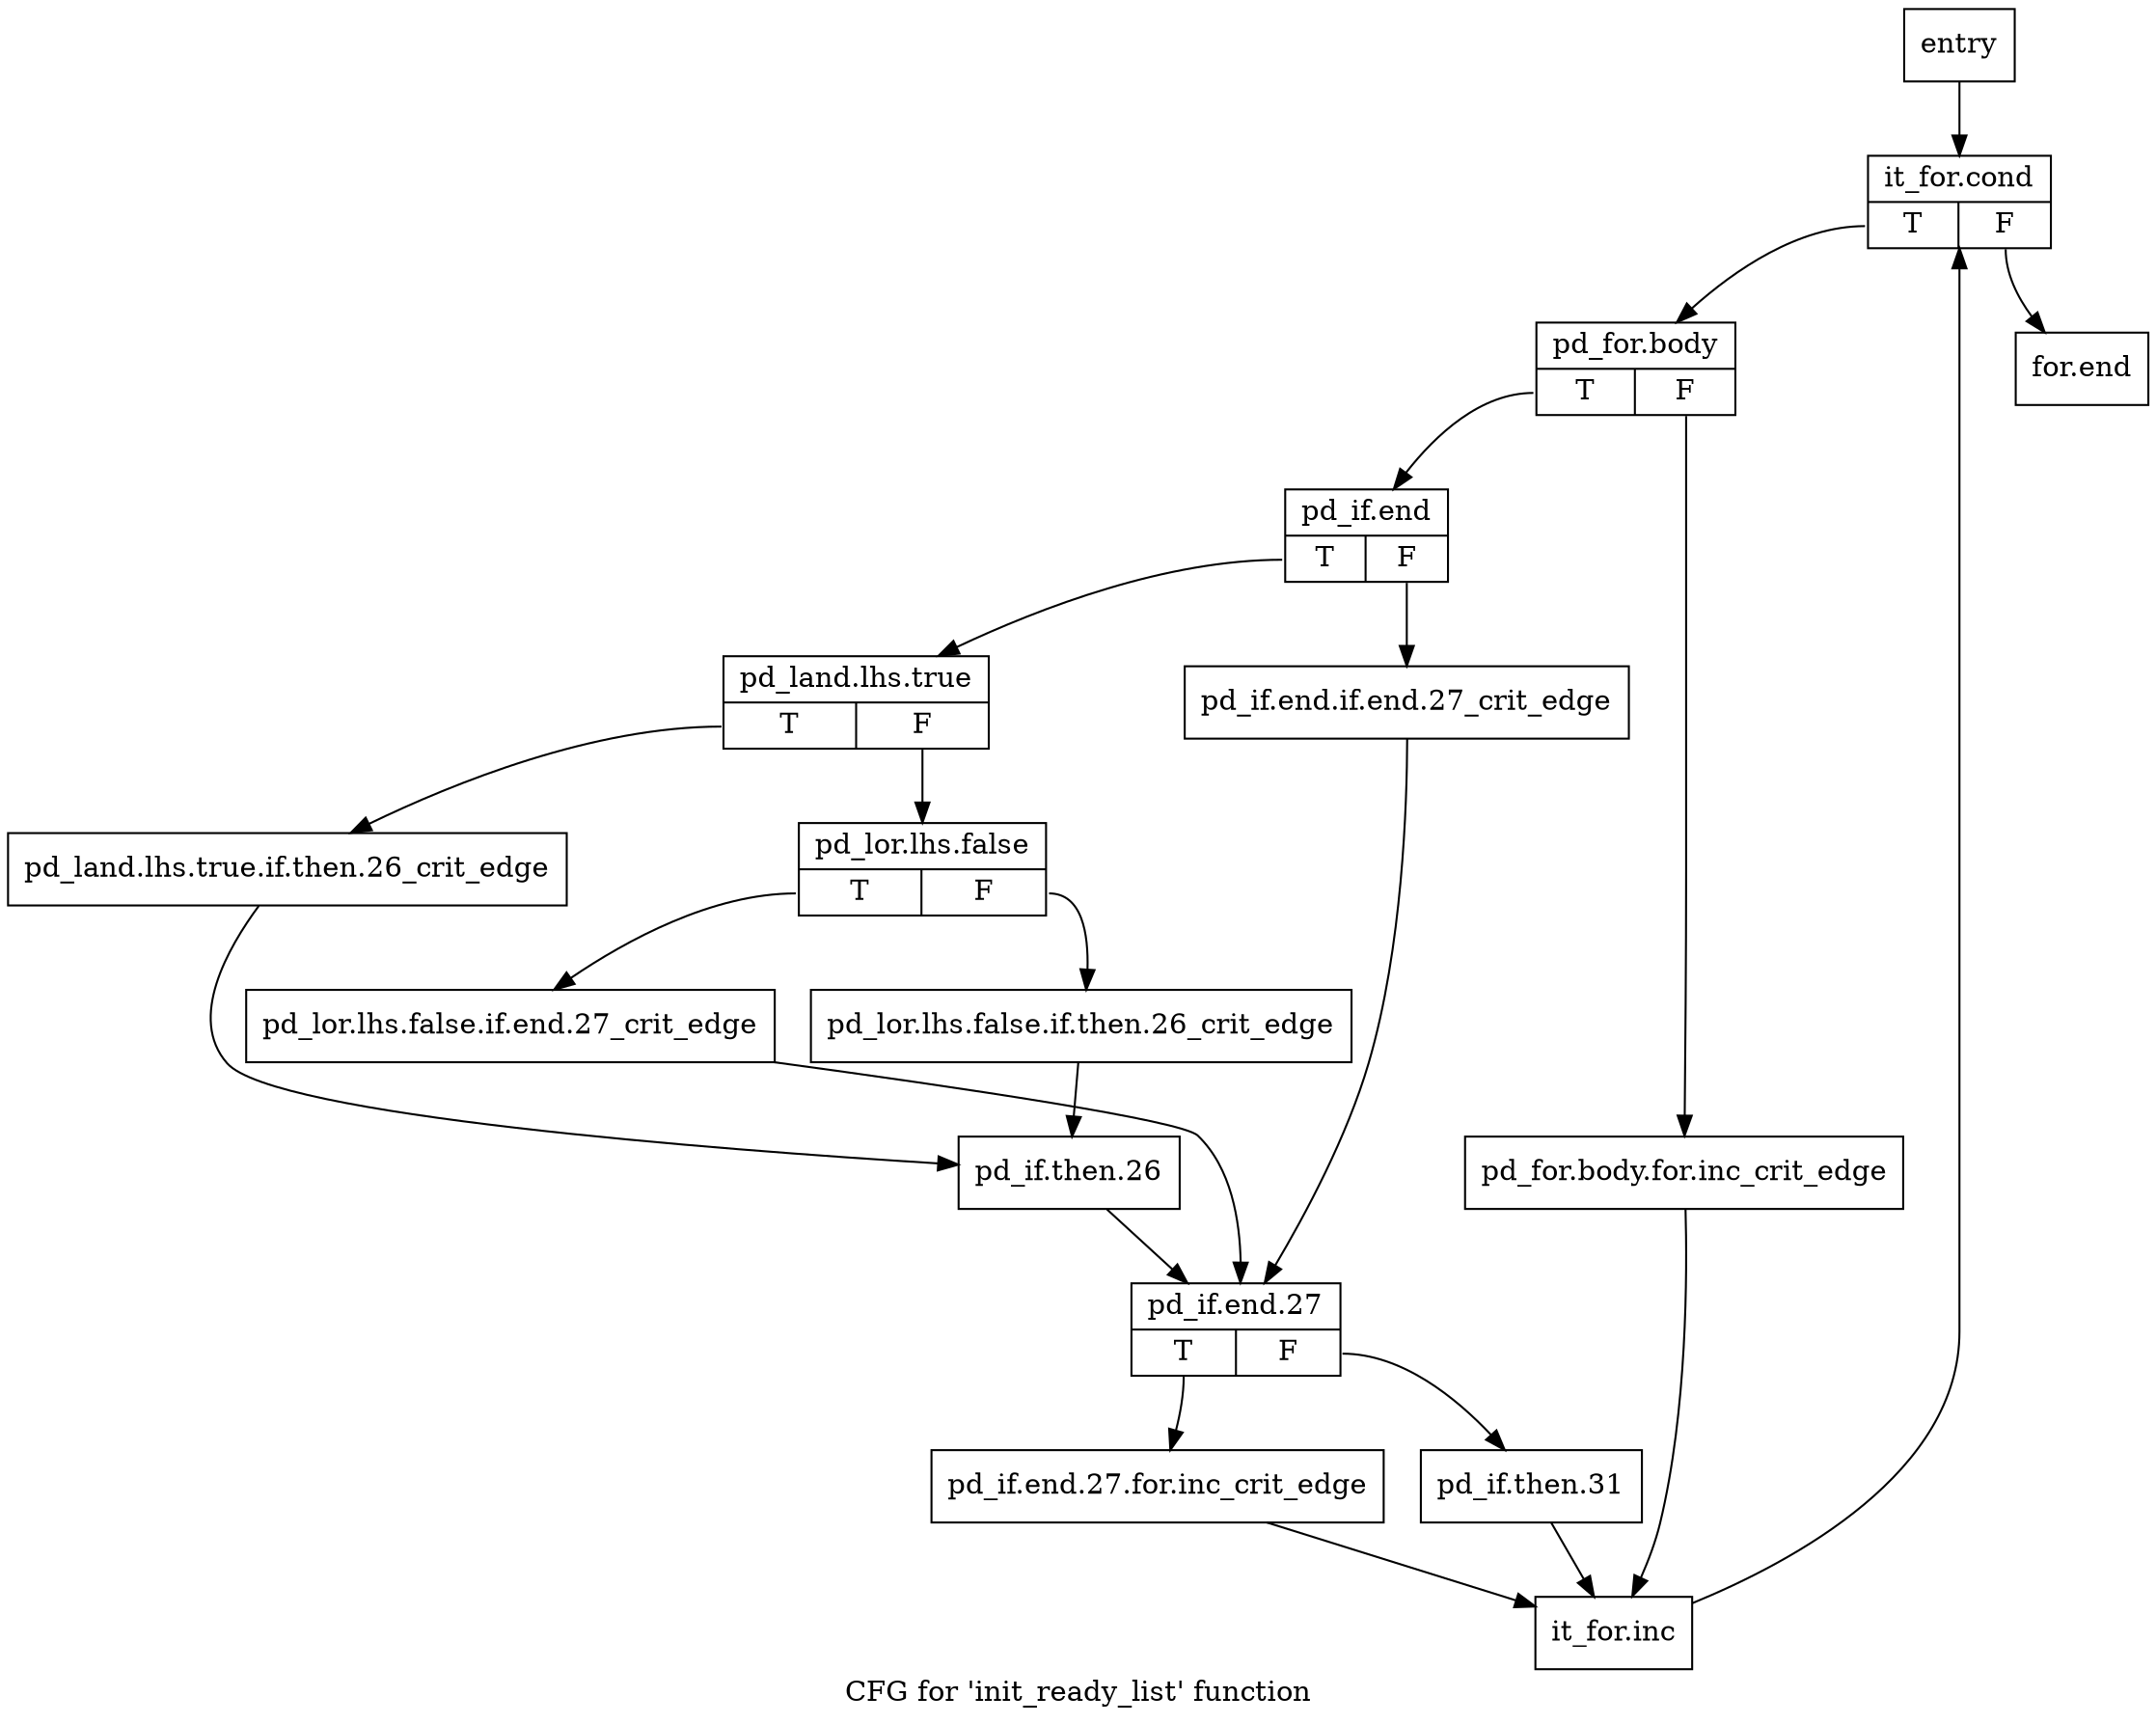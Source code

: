 digraph "CFG for 'init_ready_list' function" {
	label="CFG for 'init_ready_list' function";

	Node0x8f10380 [shape=record,label="{entry}"];
	Node0x8f10380 -> Node0x8f13610;
	Node0x8f13610 [shape=record,label="{it_for.cond|{<s0>T|<s1>F}}"];
	Node0x8f13610:s0 -> Node0x8f13660;
	Node0x8f13610:s1 -> Node0x8f14320;
	Node0x8f13660 [shape=record,label="{pd_for.body|{<s0>T|<s1>F}}"];
	Node0x8f13660:s0 -> Node0x8f13700;
	Node0x8f13660:s1 -> Node0x8f136b0;
	Node0x8f136b0 [shape=record,label="{pd_for.body.for.inc_crit_edge}"];
	Node0x8f136b0 -> Node0x8f142d0;
	Node0x8f13700 [shape=record,label="{pd_if.end|{<s0>T|<s1>F}}"];
	Node0x8f13700:s0 -> Node0x8f137a0;
	Node0x8f13700:s1 -> Node0x8f13750;
	Node0x8f13750 [shape=record,label="{pd_if.end.if.end.27_crit_edge}"];
	Node0x8f13750 -> Node0x8f141e0;
	Node0x8f137a0 [shape=record,label="{pd_land.lhs.true|{<s0>T|<s1>F}}"];
	Node0x8f137a0:s0 -> Node0x8f137f0;
	Node0x8f137a0:s1 -> Node0x8f13840;
	Node0x8f137f0 [shape=record,label="{pd_land.lhs.true.if.then.26_crit_edge}"];
	Node0x8f137f0 -> Node0x8f14190;
	Node0x8f13840 [shape=record,label="{pd_lor.lhs.false|{<s0>T|<s1>F}}"];
	Node0x8f13840:s0 -> Node0x8f14140;
	Node0x8f13840:s1 -> Node0x8f140f0;
	Node0x8f140f0 [shape=record,label="{pd_lor.lhs.false.if.then.26_crit_edge}"];
	Node0x8f140f0 -> Node0x8f14190;
	Node0x8f14140 [shape=record,label="{pd_lor.lhs.false.if.end.27_crit_edge}"];
	Node0x8f14140 -> Node0x8f141e0;
	Node0x8f14190 [shape=record,label="{pd_if.then.26}"];
	Node0x8f14190 -> Node0x8f141e0;
	Node0x8f141e0 [shape=record,label="{pd_if.end.27|{<s0>T|<s1>F}}"];
	Node0x8f141e0:s0 -> Node0x8f14230;
	Node0x8f141e0:s1 -> Node0x8f14280;
	Node0x8f14230 [shape=record,label="{pd_if.end.27.for.inc_crit_edge}"];
	Node0x8f14230 -> Node0x8f142d0;
	Node0x8f14280 [shape=record,label="{pd_if.then.31}"];
	Node0x8f14280 -> Node0x8f142d0;
	Node0x8f142d0 [shape=record,label="{it_for.inc}"];
	Node0x8f142d0 -> Node0x8f13610;
	Node0x8f14320 [shape=record,label="{for.end}"];
}
